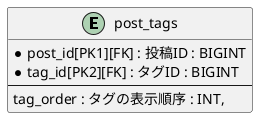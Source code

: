 @startuml post_tags
entity "post_tags" {
  *post_id[PK1][FK] : 投稿ID : BIGINT
  *tag_id[PK2][FK] : タグID : BIGINT
  --
  tag_order : タグの表示順序 : INT,
}
@enduml